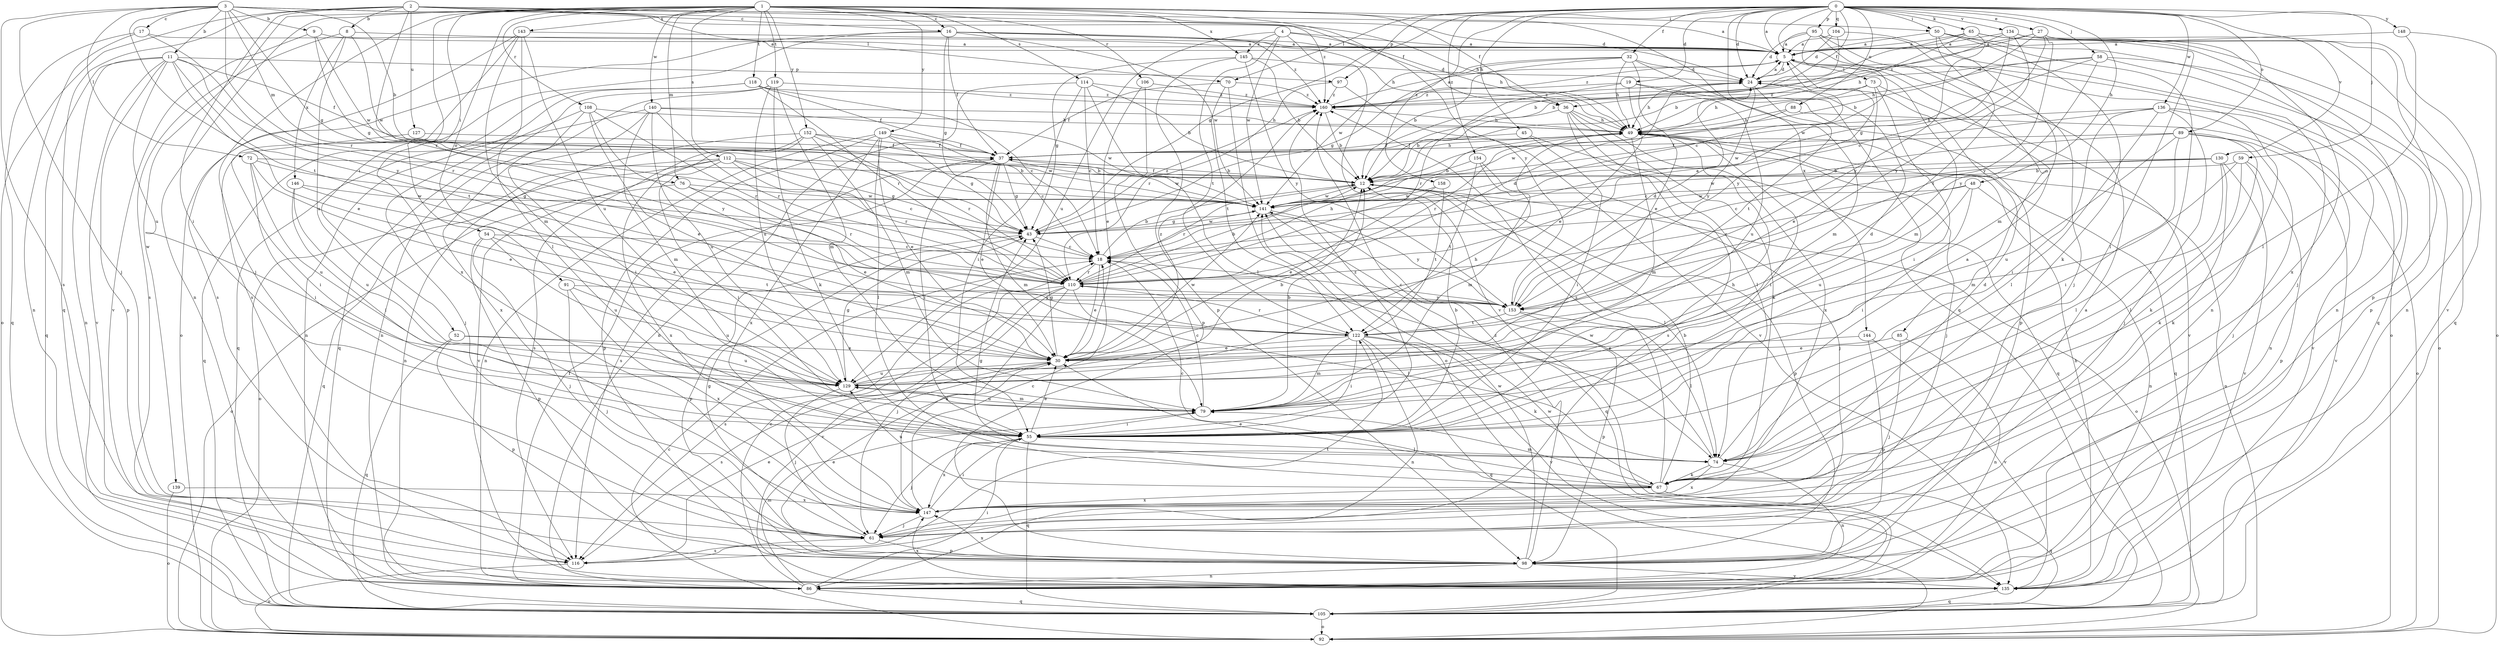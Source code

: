 strict digraph  {
0;
1;
2;
3;
4;
5;
8;
9;
11;
12;
16;
17;
18;
19;
24;
27;
30;
32;
36;
37;
43;
45;
48;
49;
50;
52;
54;
55;
58;
59;
61;
65;
67;
70;
72;
73;
74;
76;
79;
85;
86;
88;
89;
91;
92;
95;
97;
98;
104;
105;
106;
108;
110;
112;
114;
116;
118;
119;
122;
127;
129;
130;
134;
135;
136;
139;
140;
141;
143;
144;
145;
146;
147;
148;
149;
152;
153;
154;
158;
160;
0 -> 5  [label=a];
0 -> 19  [label=d];
0 -> 24  [label=d];
0 -> 27  [label=e];
0 -> 32  [label=f];
0 -> 36  [label=f];
0 -> 43  [label=g];
0 -> 45  [label=h];
0 -> 48  [label=h];
0 -> 50  [label=i];
0 -> 58  [label=j];
0 -> 59  [label=j];
0 -> 65  [label=k];
0 -> 70  [label=l];
0 -> 85  [label=n];
0 -> 88  [label=o];
0 -> 89  [label=o];
0 -> 95  [label=p];
0 -> 97  [label=p];
0 -> 104  [label=q];
0 -> 105  [label=q];
0 -> 130  [label=v];
0 -> 134  [label=v];
0 -> 136  [label=w];
0 -> 148  [label=y];
0 -> 154  [label=z];
0 -> 158  [label=z];
1 -> 16  [label=c];
1 -> 36  [label=f];
1 -> 50  [label=i];
1 -> 52  [label=i];
1 -> 54  [label=i];
1 -> 61  [label=j];
1 -> 76  [label=m];
1 -> 86  [label=n];
1 -> 91  [label=o];
1 -> 106  [label=r];
1 -> 108  [label=r];
1 -> 112  [label=s];
1 -> 114  [label=s];
1 -> 118  [label=t];
1 -> 119  [label=t];
1 -> 139  [label=w];
1 -> 140  [label=w];
1 -> 143  [label=x];
1 -> 144  [label=x];
1 -> 145  [label=x];
1 -> 149  [label=y];
1 -> 152  [label=y];
1 -> 153  [label=y];
2 -> 5  [label=a];
2 -> 8  [label=b];
2 -> 16  [label=c];
2 -> 24  [label=d];
2 -> 49  [label=h];
2 -> 55  [label=i];
2 -> 92  [label=o];
2 -> 105  [label=q];
2 -> 110  [label=r];
2 -> 127  [label=u];
2 -> 160  [label=z];
3 -> 9  [label=b];
3 -> 11  [label=b];
3 -> 12  [label=b];
3 -> 17  [label=c];
3 -> 36  [label=f];
3 -> 43  [label=g];
3 -> 61  [label=j];
3 -> 70  [label=l];
3 -> 72  [label=l];
3 -> 76  [label=m];
3 -> 110  [label=r];
3 -> 116  [label=s];
3 -> 122  [label=t];
4 -> 5  [label=a];
4 -> 49  [label=h];
4 -> 122  [label=t];
4 -> 129  [label=u];
4 -> 135  [label=v];
4 -> 141  [label=w];
4 -> 145  [label=x];
5 -> 24  [label=d];
5 -> 73  [label=l];
5 -> 79  [label=m];
5 -> 153  [label=y];
5 -> 160  [label=z];
8 -> 5  [label=a];
8 -> 116  [label=s];
8 -> 129  [label=u];
8 -> 141  [label=w];
8 -> 146  [label=x];
9 -> 5  [label=a];
9 -> 43  [label=g];
9 -> 135  [label=v];
9 -> 141  [label=w];
11 -> 30  [label=e];
11 -> 37  [label=f];
11 -> 86  [label=n];
11 -> 97  [label=p];
11 -> 98  [label=p];
11 -> 105  [label=q];
11 -> 110  [label=r];
11 -> 122  [label=t];
11 -> 129  [label=u];
11 -> 135  [label=v];
12 -> 37  [label=f];
12 -> 74  [label=l];
12 -> 92  [label=o];
12 -> 98  [label=p];
12 -> 110  [label=r];
12 -> 141  [label=w];
16 -> 5  [label=a];
16 -> 37  [label=f];
16 -> 43  [label=g];
16 -> 49  [label=h];
16 -> 116  [label=s];
16 -> 141  [label=w];
16 -> 147  [label=x];
16 -> 160  [label=z];
17 -> 5  [label=a];
17 -> 86  [label=n];
17 -> 105  [label=q];
17 -> 153  [label=y];
18 -> 12  [label=b];
18 -> 30  [label=e];
18 -> 110  [label=r];
19 -> 30  [label=e];
19 -> 98  [label=p];
19 -> 110  [label=r];
19 -> 129  [label=u];
19 -> 160  [label=z];
24 -> 5  [label=a];
24 -> 49  [label=h];
24 -> 122  [label=t];
24 -> 153  [label=y];
24 -> 160  [label=z];
27 -> 5  [label=a];
27 -> 12  [label=b];
27 -> 18  [label=c];
27 -> 98  [label=p];
27 -> 135  [label=v];
27 -> 153  [label=y];
27 -> 160  [label=z];
30 -> 43  [label=g];
30 -> 116  [label=s];
30 -> 129  [label=u];
30 -> 141  [label=w];
30 -> 160  [label=z];
32 -> 12  [label=b];
32 -> 24  [label=d];
32 -> 30  [label=e];
32 -> 43  [label=g];
32 -> 49  [label=h];
32 -> 79  [label=m];
32 -> 141  [label=w];
36 -> 12  [label=b];
36 -> 49  [label=h];
36 -> 67  [label=k];
36 -> 74  [label=l];
36 -> 116  [label=s];
36 -> 147  [label=x];
37 -> 12  [label=b];
37 -> 30  [label=e];
37 -> 43  [label=g];
37 -> 49  [label=h];
37 -> 55  [label=i];
37 -> 79  [label=m];
37 -> 116  [label=s];
37 -> 141  [label=w];
43 -> 18  [label=c];
43 -> 98  [label=p];
43 -> 141  [label=w];
43 -> 160  [label=z];
45 -> 37  [label=f];
45 -> 55  [label=i];
45 -> 105  [label=q];
48 -> 55  [label=i];
48 -> 86  [label=n];
48 -> 110  [label=r];
48 -> 129  [label=u];
48 -> 141  [label=w];
49 -> 37  [label=f];
49 -> 55  [label=i];
49 -> 61  [label=j];
49 -> 79  [label=m];
49 -> 92  [label=o];
49 -> 105  [label=q];
49 -> 110  [label=r];
50 -> 5  [label=a];
50 -> 67  [label=k];
50 -> 79  [label=m];
50 -> 105  [label=q];
50 -> 122  [label=t];
50 -> 147  [label=x];
52 -> 30  [label=e];
52 -> 98  [label=p];
52 -> 105  [label=q];
52 -> 129  [label=u];
54 -> 18  [label=c];
54 -> 61  [label=j];
54 -> 98  [label=p];
54 -> 122  [label=t];
54 -> 129  [label=u];
55 -> 12  [label=b];
55 -> 30  [label=e];
55 -> 49  [label=h];
55 -> 61  [label=j];
55 -> 74  [label=l];
55 -> 105  [label=q];
55 -> 147  [label=x];
55 -> 160  [label=z];
58 -> 24  [label=d];
58 -> 49  [label=h];
58 -> 92  [label=o];
58 -> 98  [label=p];
58 -> 141  [label=w];
58 -> 153  [label=y];
59 -> 12  [label=b];
59 -> 67  [label=k];
59 -> 74  [label=l];
59 -> 79  [label=m];
59 -> 98  [label=p];
61 -> 43  [label=g];
61 -> 98  [label=p];
61 -> 116  [label=s];
65 -> 5  [label=a];
65 -> 12  [label=b];
65 -> 49  [label=h];
65 -> 74  [label=l];
65 -> 86  [label=n];
65 -> 105  [label=q];
65 -> 153  [label=y];
67 -> 12  [label=b];
67 -> 18  [label=c];
67 -> 24  [label=d];
67 -> 30  [label=e];
67 -> 43  [label=g];
67 -> 79  [label=m];
67 -> 105  [label=q];
67 -> 129  [label=u];
67 -> 147  [label=x];
67 -> 160  [label=z];
70 -> 37  [label=f];
70 -> 92  [label=o];
70 -> 122  [label=t];
70 -> 160  [label=z];
72 -> 12  [label=b];
72 -> 30  [label=e];
72 -> 43  [label=g];
72 -> 55  [label=i];
72 -> 129  [label=u];
73 -> 30  [label=e];
73 -> 49  [label=h];
73 -> 55  [label=i];
73 -> 135  [label=v];
73 -> 160  [label=z];
74 -> 5  [label=a];
74 -> 67  [label=k];
74 -> 86  [label=n];
74 -> 141  [label=w];
74 -> 147  [label=x];
76 -> 30  [label=e];
76 -> 92  [label=o];
76 -> 110  [label=r];
76 -> 141  [label=w];
79 -> 12  [label=b];
79 -> 18  [label=c];
79 -> 55  [label=i];
79 -> 129  [label=u];
85 -> 30  [label=e];
85 -> 61  [label=j];
85 -> 86  [label=n];
86 -> 18  [label=c];
86 -> 37  [label=f];
86 -> 55  [label=i];
86 -> 79  [label=m];
86 -> 105  [label=q];
88 -> 49  [label=h];
88 -> 92  [label=o];
88 -> 141  [label=w];
89 -> 18  [label=c];
89 -> 37  [label=f];
89 -> 55  [label=i];
89 -> 61  [label=j];
89 -> 67  [label=k];
89 -> 129  [label=u];
89 -> 135  [label=v];
91 -> 61  [label=j];
91 -> 129  [label=u];
91 -> 147  [label=x];
91 -> 153  [label=y];
92 -> 18  [label=c];
95 -> 5  [label=a];
95 -> 18  [label=c];
95 -> 24  [label=d];
95 -> 61  [label=j];
95 -> 86  [label=n];
95 -> 92  [label=o];
97 -> 110  [label=r];
97 -> 135  [label=v];
97 -> 160  [label=z];
98 -> 5  [label=a];
98 -> 30  [label=e];
98 -> 86  [label=n];
98 -> 135  [label=v];
98 -> 141  [label=w];
98 -> 147  [label=x];
98 -> 160  [label=z];
104 -> 5  [label=a];
104 -> 12  [label=b];
104 -> 24  [label=d];
104 -> 61  [label=j];
105 -> 92  [label=o];
105 -> 141  [label=w];
106 -> 30  [label=e];
106 -> 98  [label=p];
106 -> 160  [label=z];
108 -> 30  [label=e];
108 -> 49  [label=h];
108 -> 61  [label=j];
108 -> 110  [label=r];
108 -> 147  [label=x];
108 -> 153  [label=y];
110 -> 5  [label=a];
110 -> 12  [label=b];
110 -> 24  [label=d];
110 -> 49  [label=h];
110 -> 61  [label=j];
110 -> 74  [label=l];
110 -> 116  [label=s];
110 -> 135  [label=v];
110 -> 147  [label=x];
110 -> 153  [label=y];
112 -> 12  [label=b];
112 -> 18  [label=c];
112 -> 43  [label=g];
112 -> 55  [label=i];
112 -> 92  [label=o];
112 -> 105  [label=q];
112 -> 110  [label=r];
112 -> 147  [label=x];
114 -> 12  [label=b];
114 -> 18  [label=c];
114 -> 55  [label=i];
114 -> 74  [label=l];
114 -> 86  [label=n];
114 -> 160  [label=z];
116 -> 30  [label=e];
116 -> 92  [label=o];
116 -> 122  [label=t];
118 -> 18  [label=c];
118 -> 37  [label=f];
118 -> 86  [label=n];
118 -> 105  [label=q];
118 -> 110  [label=r];
118 -> 160  [label=z];
119 -> 67  [label=k];
119 -> 79  [label=m];
119 -> 86  [label=n];
119 -> 105  [label=q];
119 -> 129  [label=u];
119 -> 160  [label=z];
122 -> 30  [label=e];
122 -> 55  [label=i];
122 -> 67  [label=k];
122 -> 79  [label=m];
122 -> 86  [label=n];
122 -> 105  [label=q];
122 -> 110  [label=r];
122 -> 135  [label=v];
127 -> 37  [label=f];
127 -> 55  [label=i];
129 -> 12  [label=b];
129 -> 24  [label=d];
129 -> 43  [label=g];
129 -> 49  [label=h];
129 -> 61  [label=j];
129 -> 79  [label=m];
130 -> 12  [label=b];
130 -> 18  [label=c];
130 -> 67  [label=k];
130 -> 74  [label=l];
130 -> 135  [label=v];
130 -> 141  [label=w];
134 -> 5  [label=a];
134 -> 12  [label=b];
134 -> 43  [label=g];
134 -> 86  [label=n];
134 -> 147  [label=x];
134 -> 153  [label=y];
135 -> 49  [label=h];
135 -> 105  [label=q];
135 -> 147  [label=x];
136 -> 49  [label=h];
136 -> 55  [label=i];
136 -> 61  [label=j];
136 -> 74  [label=l];
136 -> 86  [label=n];
136 -> 135  [label=v];
136 -> 141  [label=w];
139 -> 92  [label=o];
139 -> 147  [label=x];
140 -> 49  [label=h];
140 -> 55  [label=i];
140 -> 79  [label=m];
140 -> 105  [label=q];
140 -> 110  [label=r];
140 -> 129  [label=u];
140 -> 141  [label=w];
141 -> 43  [label=g];
141 -> 105  [label=q];
141 -> 153  [label=y];
143 -> 5  [label=a];
143 -> 74  [label=l];
143 -> 79  [label=m];
143 -> 92  [label=o];
143 -> 116  [label=s];
143 -> 129  [label=u];
144 -> 30  [label=e];
144 -> 98  [label=p];
144 -> 135  [label=v];
145 -> 12  [label=b];
145 -> 24  [label=d];
145 -> 43  [label=g];
145 -> 98  [label=p];
145 -> 153  [label=y];
146 -> 30  [label=e];
146 -> 55  [label=i];
146 -> 129  [label=u];
146 -> 141  [label=w];
147 -> 18  [label=c];
147 -> 55  [label=i];
147 -> 61  [label=j];
148 -> 5  [label=a];
148 -> 74  [label=l];
148 -> 92  [label=o];
149 -> 18  [label=c];
149 -> 30  [label=e];
149 -> 37  [label=f];
149 -> 43  [label=g];
149 -> 74  [label=l];
149 -> 86  [label=n];
149 -> 98  [label=p];
149 -> 147  [label=x];
152 -> 37  [label=f];
152 -> 79  [label=m];
152 -> 86  [label=n];
152 -> 110  [label=r];
152 -> 116  [label=s];
152 -> 135  [label=v];
152 -> 141  [label=w];
153 -> 18  [label=c];
153 -> 24  [label=d];
153 -> 74  [label=l];
153 -> 98  [label=p];
153 -> 122  [label=t];
154 -> 12  [label=b];
154 -> 61  [label=j];
154 -> 79  [label=m];
154 -> 122  [label=t];
158 -> 30  [label=e];
158 -> 122  [label=t];
158 -> 141  [label=w];
160 -> 5  [label=a];
160 -> 12  [label=b];
160 -> 49  [label=h];
}
